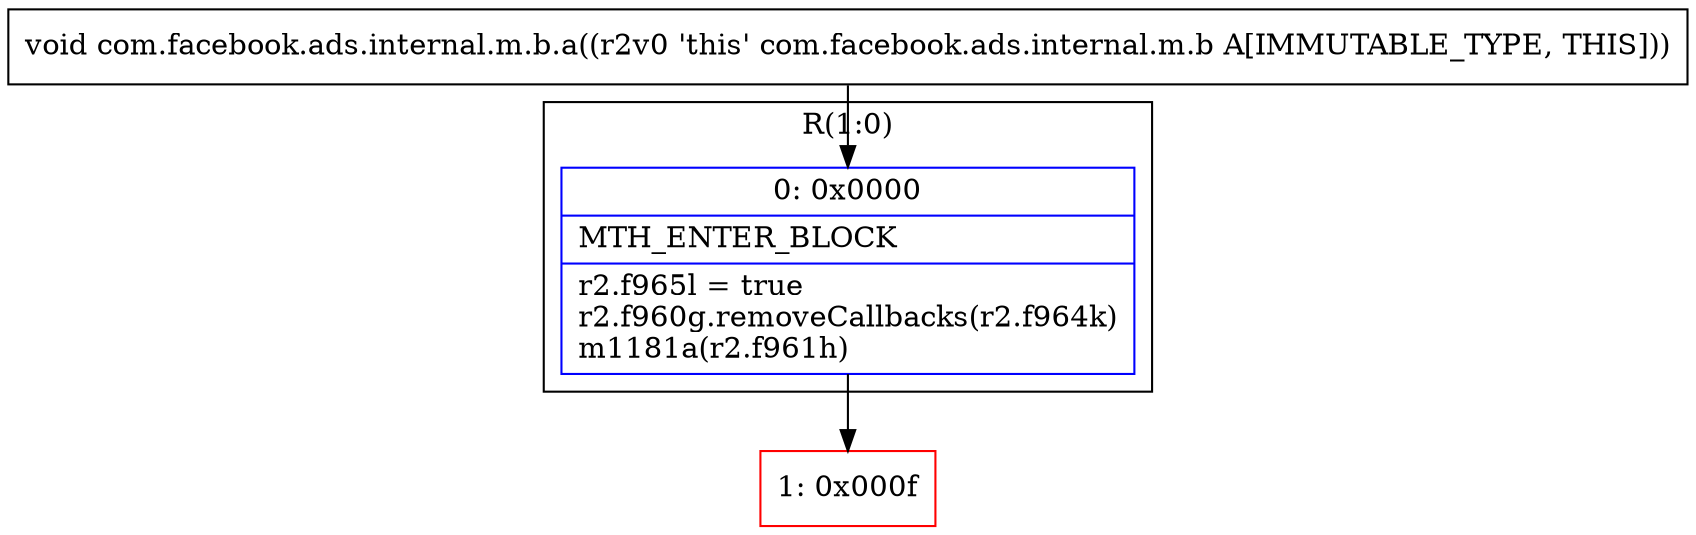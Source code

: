 digraph "CFG forcom.facebook.ads.internal.m.b.a()V" {
subgraph cluster_Region_407864658 {
label = "R(1:0)";
node [shape=record,color=blue];
Node_0 [shape=record,label="{0\:\ 0x0000|MTH_ENTER_BLOCK\l|r2.f965l = true\lr2.f960g.removeCallbacks(r2.f964k)\lm1181a(r2.f961h)\l}"];
}
Node_1 [shape=record,color=red,label="{1\:\ 0x000f}"];
MethodNode[shape=record,label="{void com.facebook.ads.internal.m.b.a((r2v0 'this' com.facebook.ads.internal.m.b A[IMMUTABLE_TYPE, THIS])) }"];
MethodNode -> Node_0;
Node_0 -> Node_1;
}

